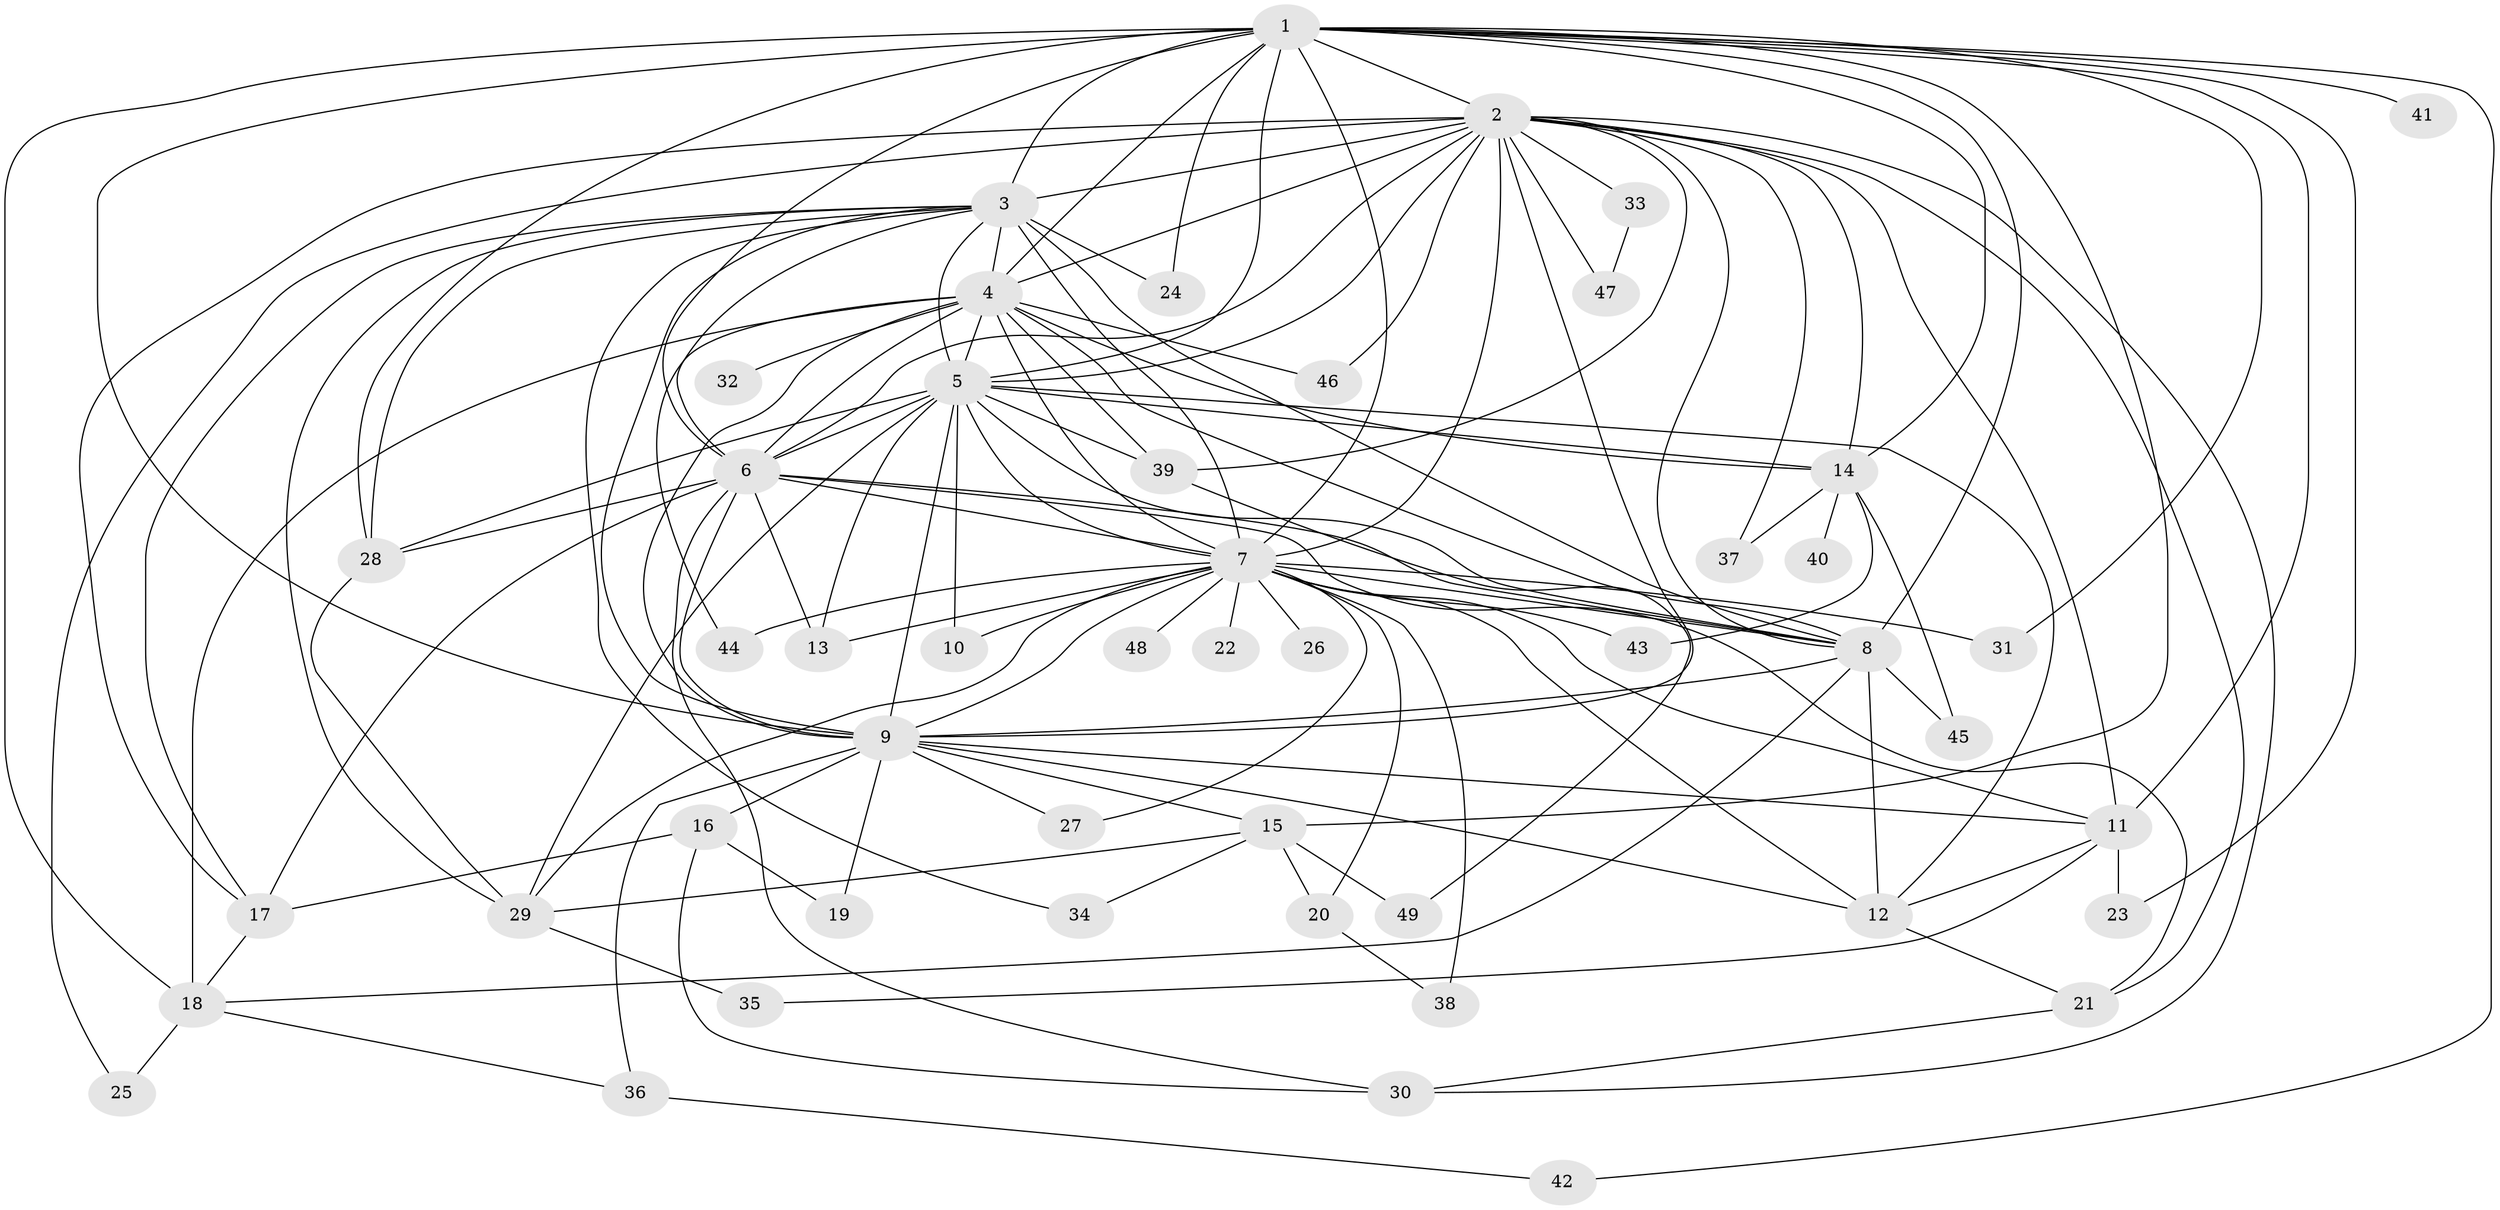// original degree distribution, {22: 0.01020408163265306, 26: 0.01020408163265306, 15: 0.01020408163265306, 16: 0.01020408163265306, 20: 0.01020408163265306, 24: 0.02040816326530612, 27: 0.01020408163265306, 13: 0.01020408163265306, 19: 0.01020408163265306, 3: 0.21428571428571427, 2: 0.5408163265306123, 5: 0.02040816326530612, 9: 0.01020408163265306, 6: 0.02040816326530612, 4: 0.09183673469387756}
// Generated by graph-tools (version 1.1) at 2025/34/03/09/25 02:34:48]
// undirected, 49 vertices, 129 edges
graph export_dot {
graph [start="1"]
  node [color=gray90,style=filled];
  1;
  2;
  3;
  4;
  5;
  6;
  7;
  8;
  9;
  10;
  11;
  12;
  13;
  14;
  15;
  16;
  17;
  18;
  19;
  20;
  21;
  22;
  23;
  24;
  25;
  26;
  27;
  28;
  29;
  30;
  31;
  32;
  33;
  34;
  35;
  36;
  37;
  38;
  39;
  40;
  41;
  42;
  43;
  44;
  45;
  46;
  47;
  48;
  49;
  1 -- 2 [weight=2.0];
  1 -- 3 [weight=3.0];
  1 -- 4 [weight=3.0];
  1 -- 5 [weight=3.0];
  1 -- 6 [weight=3.0];
  1 -- 7 [weight=4.0];
  1 -- 8 [weight=3.0];
  1 -- 9 [weight=3.0];
  1 -- 11 [weight=4.0];
  1 -- 14 [weight=2.0];
  1 -- 15 [weight=1.0];
  1 -- 18 [weight=1.0];
  1 -- 23 [weight=3.0];
  1 -- 24 [weight=1.0];
  1 -- 28 [weight=1.0];
  1 -- 31 [weight=1.0];
  1 -- 41 [weight=3.0];
  1 -- 42 [weight=1.0];
  2 -- 3 [weight=1.0];
  2 -- 4 [weight=3.0];
  2 -- 5 [weight=1.0];
  2 -- 6 [weight=1.0];
  2 -- 7 [weight=1.0];
  2 -- 8 [weight=1.0];
  2 -- 9 [weight=3.0];
  2 -- 11 [weight=1.0];
  2 -- 14 [weight=1.0];
  2 -- 17 [weight=1.0];
  2 -- 21 [weight=1.0];
  2 -- 25 [weight=1.0];
  2 -- 30 [weight=1.0];
  2 -- 33 [weight=1.0];
  2 -- 37 [weight=1.0];
  2 -- 39 [weight=1.0];
  2 -- 46 [weight=1.0];
  2 -- 47 [weight=1.0];
  3 -- 4 [weight=1.0];
  3 -- 5 [weight=1.0];
  3 -- 6 [weight=1.0];
  3 -- 7 [weight=2.0];
  3 -- 8 [weight=1.0];
  3 -- 9 [weight=1.0];
  3 -- 17 [weight=1.0];
  3 -- 24 [weight=1.0];
  3 -- 28 [weight=1.0];
  3 -- 29 [weight=1.0];
  3 -- 34 [weight=1.0];
  4 -- 5 [weight=2.0];
  4 -- 6 [weight=9.0];
  4 -- 7 [weight=1.0];
  4 -- 8 [weight=1.0];
  4 -- 9 [weight=1.0];
  4 -- 14 [weight=4.0];
  4 -- 18 [weight=2.0];
  4 -- 32 [weight=1.0];
  4 -- 39 [weight=1.0];
  4 -- 44 [weight=1.0];
  4 -- 46 [weight=1.0];
  5 -- 6 [weight=1.0];
  5 -- 7 [weight=1.0];
  5 -- 8 [weight=1.0];
  5 -- 9 [weight=1.0];
  5 -- 10 [weight=2.0];
  5 -- 12 [weight=1.0];
  5 -- 13 [weight=1.0];
  5 -- 14 [weight=1.0];
  5 -- 28 [weight=1.0];
  5 -- 29 [weight=1.0];
  5 -- 39 [weight=2.0];
  6 -- 7 [weight=2.0];
  6 -- 8 [weight=1.0];
  6 -- 9 [weight=1.0];
  6 -- 13 [weight=1.0];
  6 -- 17 [weight=1.0];
  6 -- 21 [weight=1.0];
  6 -- 28 [weight=1.0];
  6 -- 30 [weight=1.0];
  7 -- 8 [weight=1.0];
  7 -- 9 [weight=1.0];
  7 -- 10 [weight=1.0];
  7 -- 11 [weight=1.0];
  7 -- 12 [weight=1.0];
  7 -- 13 [weight=1.0];
  7 -- 20 [weight=1.0];
  7 -- 22 [weight=1.0];
  7 -- 26 [weight=1.0];
  7 -- 27 [weight=1.0];
  7 -- 29 [weight=1.0];
  7 -- 31 [weight=1.0];
  7 -- 38 [weight=1.0];
  7 -- 43 [weight=1.0];
  7 -- 44 [weight=1.0];
  7 -- 48 [weight=2.0];
  8 -- 9 [weight=1.0];
  8 -- 12 [weight=1.0];
  8 -- 18 [weight=1.0];
  8 -- 45 [weight=1.0];
  9 -- 11 [weight=1.0];
  9 -- 12 [weight=1.0];
  9 -- 15 [weight=1.0];
  9 -- 16 [weight=1.0];
  9 -- 19 [weight=1.0];
  9 -- 27 [weight=1.0];
  9 -- 36 [weight=1.0];
  11 -- 12 [weight=1.0];
  11 -- 23 [weight=1.0];
  11 -- 35 [weight=1.0];
  12 -- 21 [weight=1.0];
  14 -- 37 [weight=1.0];
  14 -- 40 [weight=1.0];
  14 -- 43 [weight=1.0];
  14 -- 45 [weight=1.0];
  15 -- 20 [weight=1.0];
  15 -- 29 [weight=1.0];
  15 -- 34 [weight=1.0];
  15 -- 49 [weight=1.0];
  16 -- 17 [weight=1.0];
  16 -- 19 [weight=1.0];
  16 -- 30 [weight=1.0];
  17 -- 18 [weight=1.0];
  18 -- 25 [weight=1.0];
  18 -- 36 [weight=1.0];
  20 -- 38 [weight=1.0];
  21 -- 30 [weight=1.0];
  28 -- 29 [weight=1.0];
  29 -- 35 [weight=1.0];
  33 -- 47 [weight=1.0];
  36 -- 42 [weight=1.0];
  39 -- 49 [weight=1.0];
}
